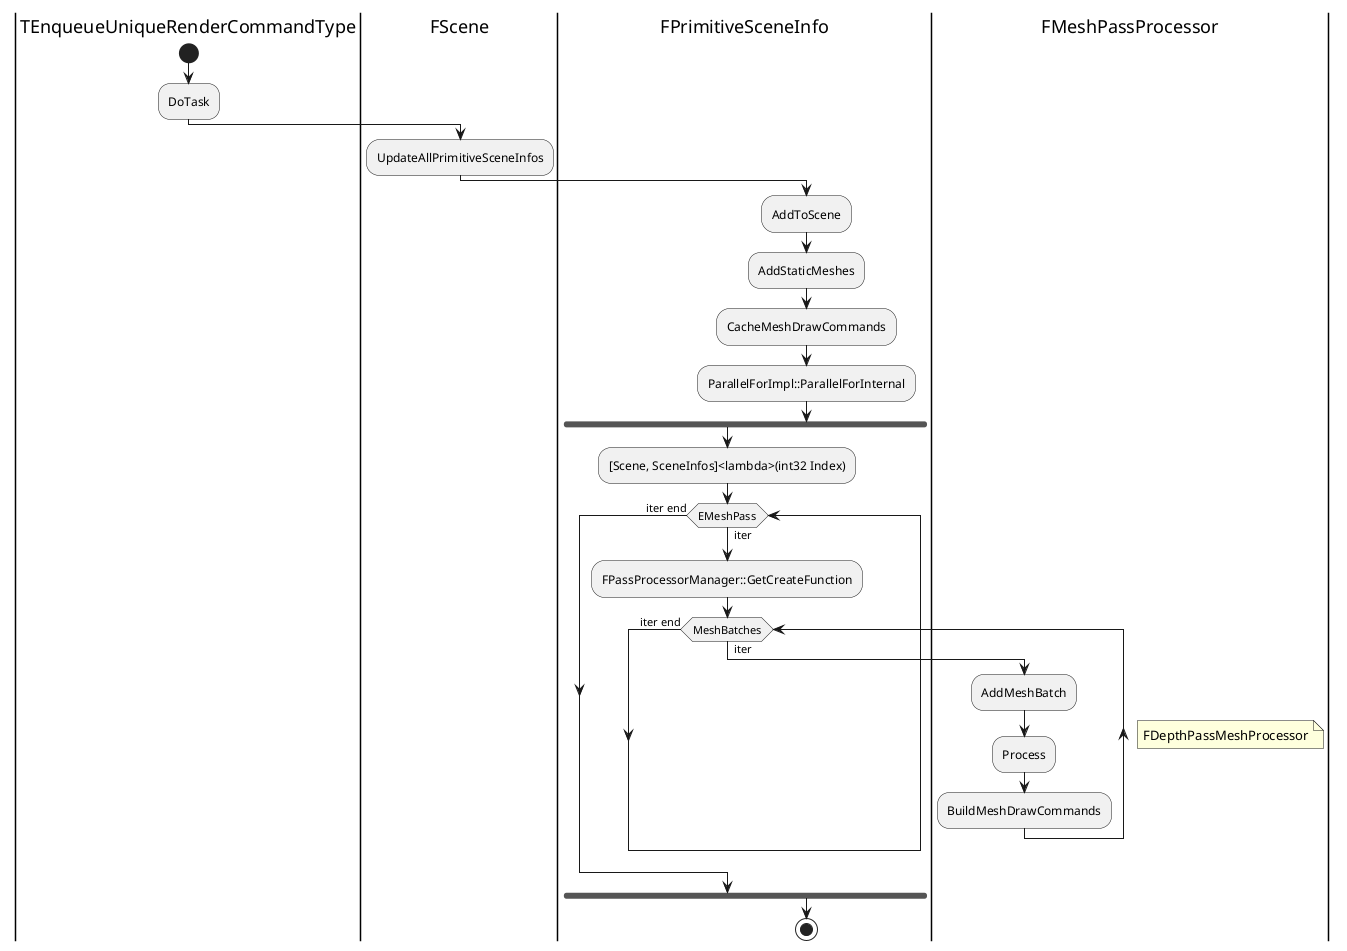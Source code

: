 @startuml


|TEnqueueUniqueRenderCommandType|
start
:DoTask;
|FScene|
:UpdateAllPrimitiveSceneInfos;
|FPrimitiveSceneInfo|
:AddToScene;
:AddStaticMeshes;
:CacheMeshDrawCommands;
:ParallelForImpl::ParallelForInternal;
fork
:[Scene, SceneInfos]<lambda>(int32 Index);

while (EMeshPass) is ( iter )
:FPassProcessorManager::GetCreateFunction;
while (MeshBatches) is ( iter )

|FMeshPassProcessor|
note right
  FDepthPassMeshProcessor
end note



:AddMeshBatch;
:Process;
:BuildMeshDrawCommands;


|FPrimitiveSceneInfo|
end while(iter end)
end while(iter end)
endfork
stop
@enduml